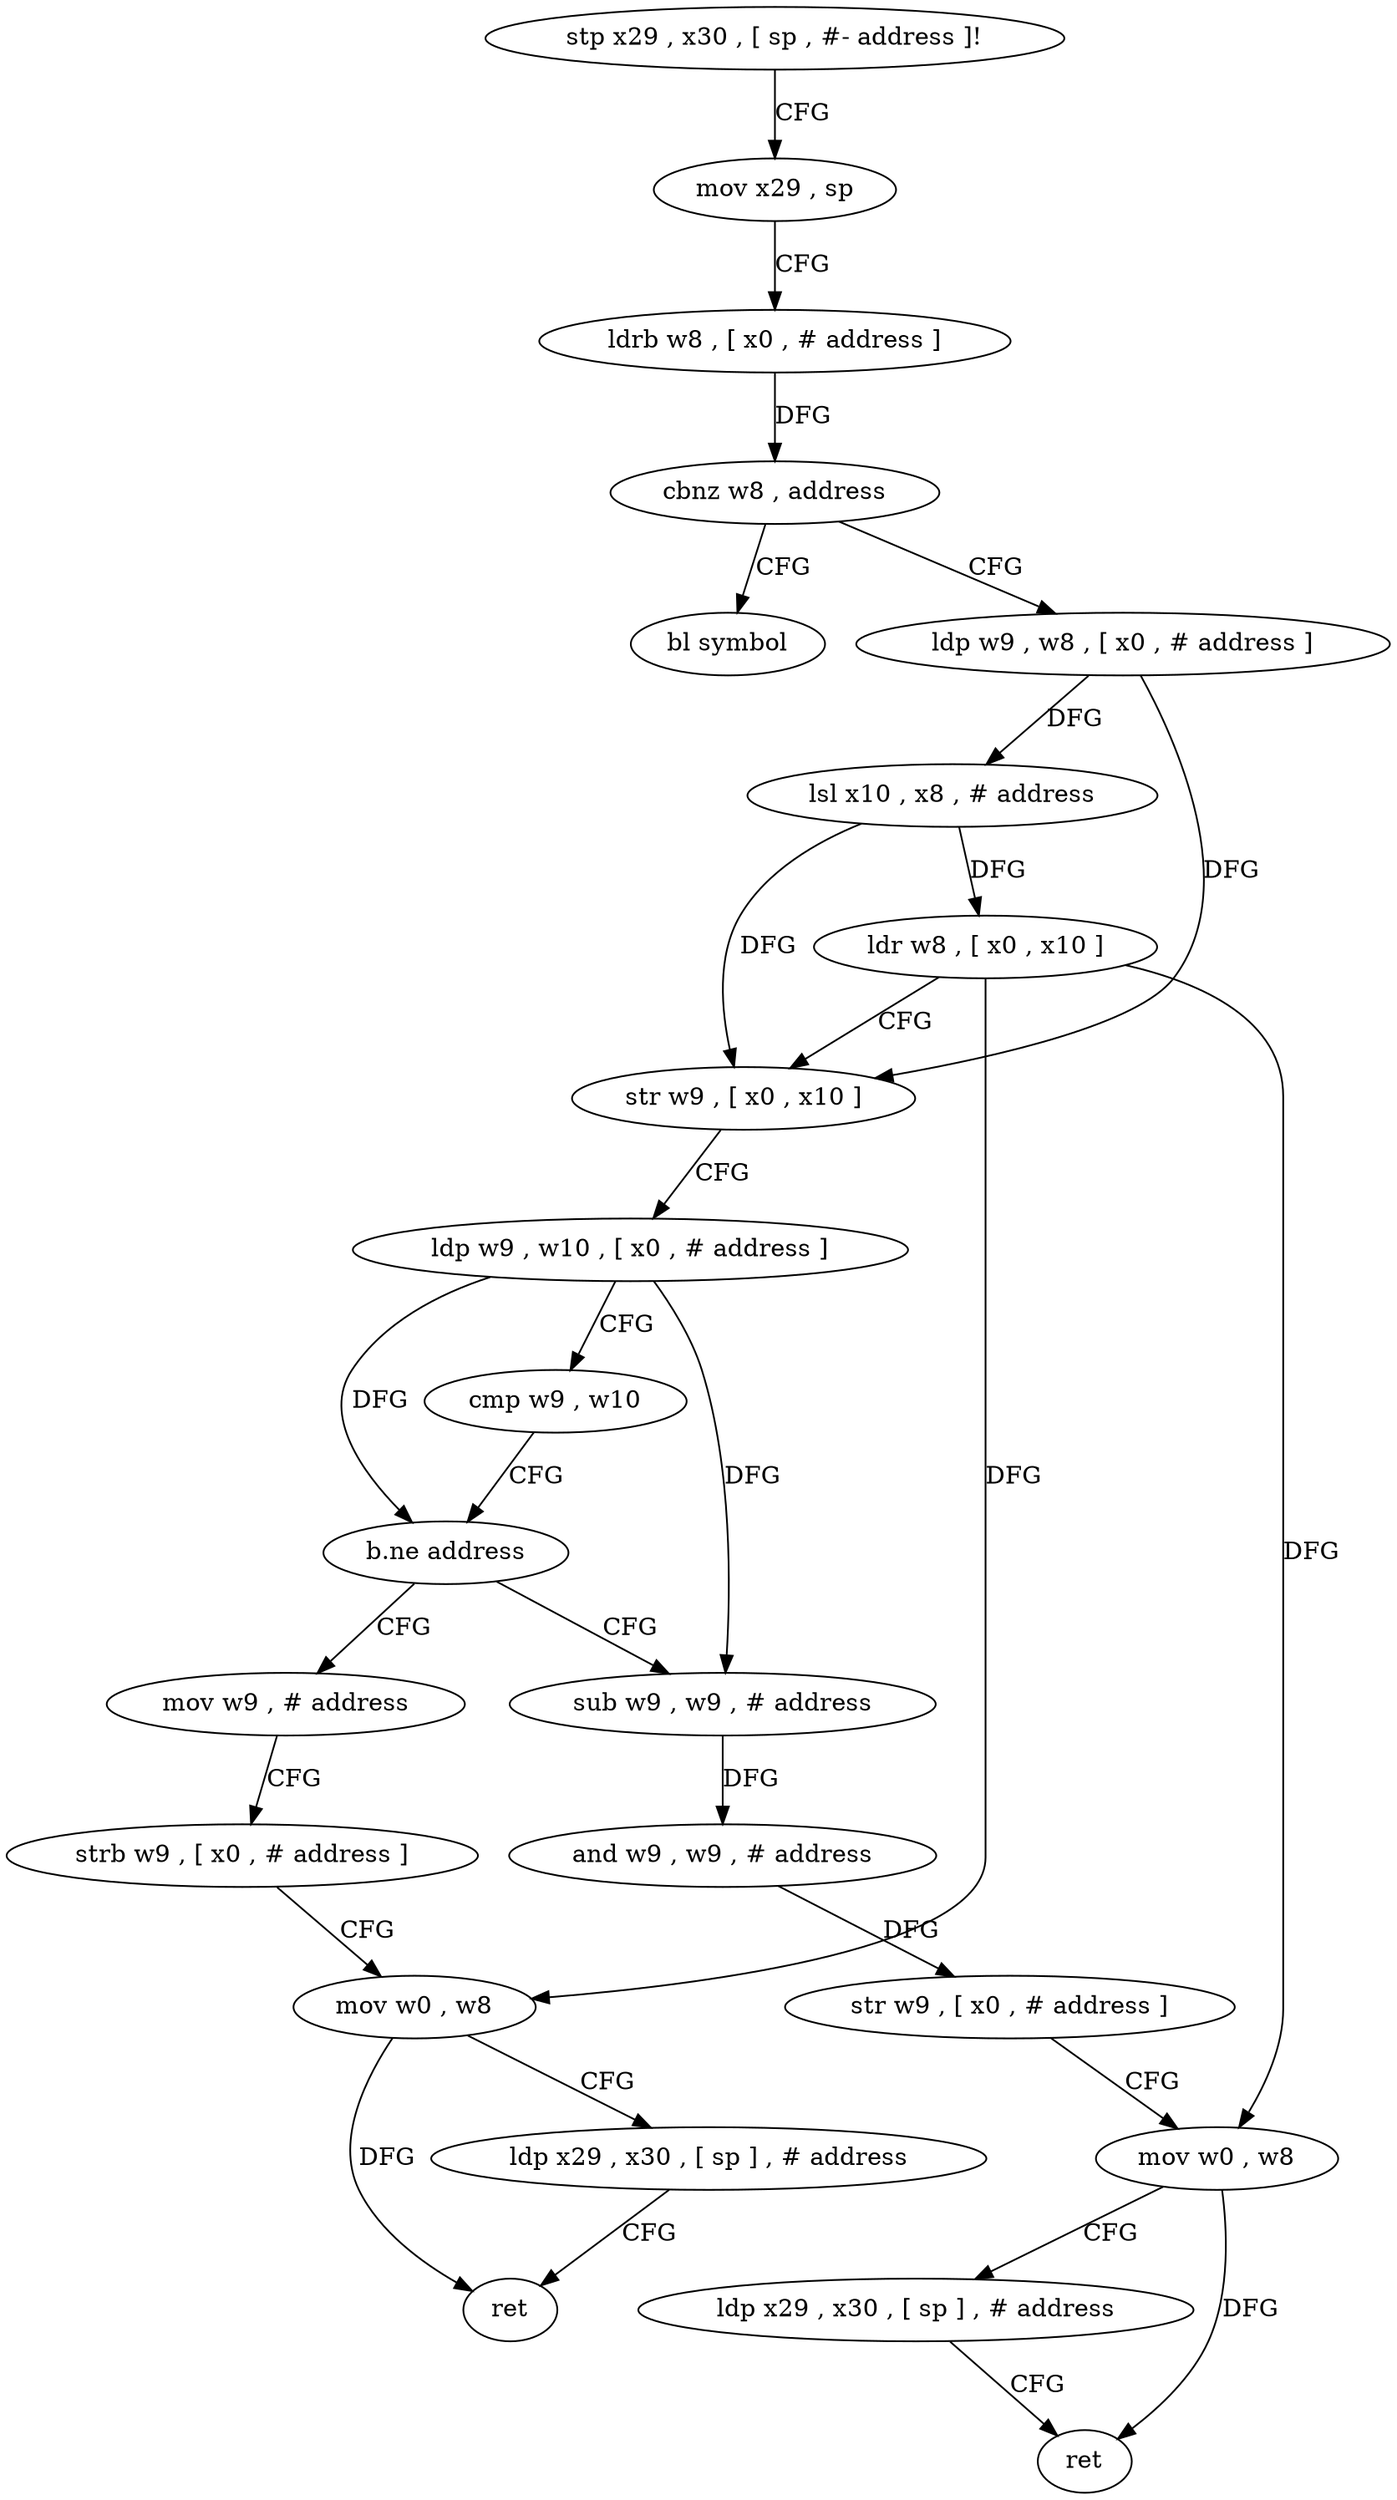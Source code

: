digraph "func" {
"4225952" [label = "stp x29 , x30 , [ sp , #- address ]!" ]
"4225956" [label = "mov x29 , sp" ]
"4225960" [label = "ldrb w8 , [ x0 , # address ]" ]
"4225964" [label = "cbnz w8 , address" ]
"4226040" [label = "bl symbol" ]
"4225968" [label = "ldp w9 , w8 , [ x0 , # address ]" ]
"4225972" [label = "lsl x10 , x8 , # address" ]
"4225976" [label = "ldr w8 , [ x0 , x10 ]" ]
"4225980" [label = "str w9 , [ x0 , x10 ]" ]
"4225984" [label = "ldp w9 , w10 , [ x0 , # address ]" ]
"4225988" [label = "cmp w9 , w10" ]
"4225992" [label = "b.ne address" ]
"4226016" [label = "sub w9 , w9 , # address" ]
"4225996" [label = "mov w9 , # address" ]
"4226020" [label = "and w9 , w9 , # address" ]
"4226024" [label = "str w9 , [ x0 , # address ]" ]
"4226028" [label = "mov w0 , w8" ]
"4226032" [label = "ldp x29 , x30 , [ sp ] , # address" ]
"4226036" [label = "ret" ]
"4226000" [label = "strb w9 , [ x0 , # address ]" ]
"4226004" [label = "mov w0 , w8" ]
"4226008" [label = "ldp x29 , x30 , [ sp ] , # address" ]
"4226012" [label = "ret" ]
"4225952" -> "4225956" [ label = "CFG" ]
"4225956" -> "4225960" [ label = "CFG" ]
"4225960" -> "4225964" [ label = "DFG" ]
"4225964" -> "4226040" [ label = "CFG" ]
"4225964" -> "4225968" [ label = "CFG" ]
"4225968" -> "4225972" [ label = "DFG" ]
"4225968" -> "4225980" [ label = "DFG" ]
"4225972" -> "4225976" [ label = "DFG" ]
"4225972" -> "4225980" [ label = "DFG" ]
"4225976" -> "4225980" [ label = "CFG" ]
"4225976" -> "4226028" [ label = "DFG" ]
"4225976" -> "4226004" [ label = "DFG" ]
"4225980" -> "4225984" [ label = "CFG" ]
"4225984" -> "4225988" [ label = "CFG" ]
"4225984" -> "4225992" [ label = "DFG" ]
"4225984" -> "4226016" [ label = "DFG" ]
"4225988" -> "4225992" [ label = "CFG" ]
"4225992" -> "4226016" [ label = "CFG" ]
"4225992" -> "4225996" [ label = "CFG" ]
"4226016" -> "4226020" [ label = "DFG" ]
"4225996" -> "4226000" [ label = "CFG" ]
"4226020" -> "4226024" [ label = "DFG" ]
"4226024" -> "4226028" [ label = "CFG" ]
"4226028" -> "4226032" [ label = "CFG" ]
"4226028" -> "4226036" [ label = "DFG" ]
"4226032" -> "4226036" [ label = "CFG" ]
"4226000" -> "4226004" [ label = "CFG" ]
"4226004" -> "4226008" [ label = "CFG" ]
"4226004" -> "4226012" [ label = "DFG" ]
"4226008" -> "4226012" [ label = "CFG" ]
}
